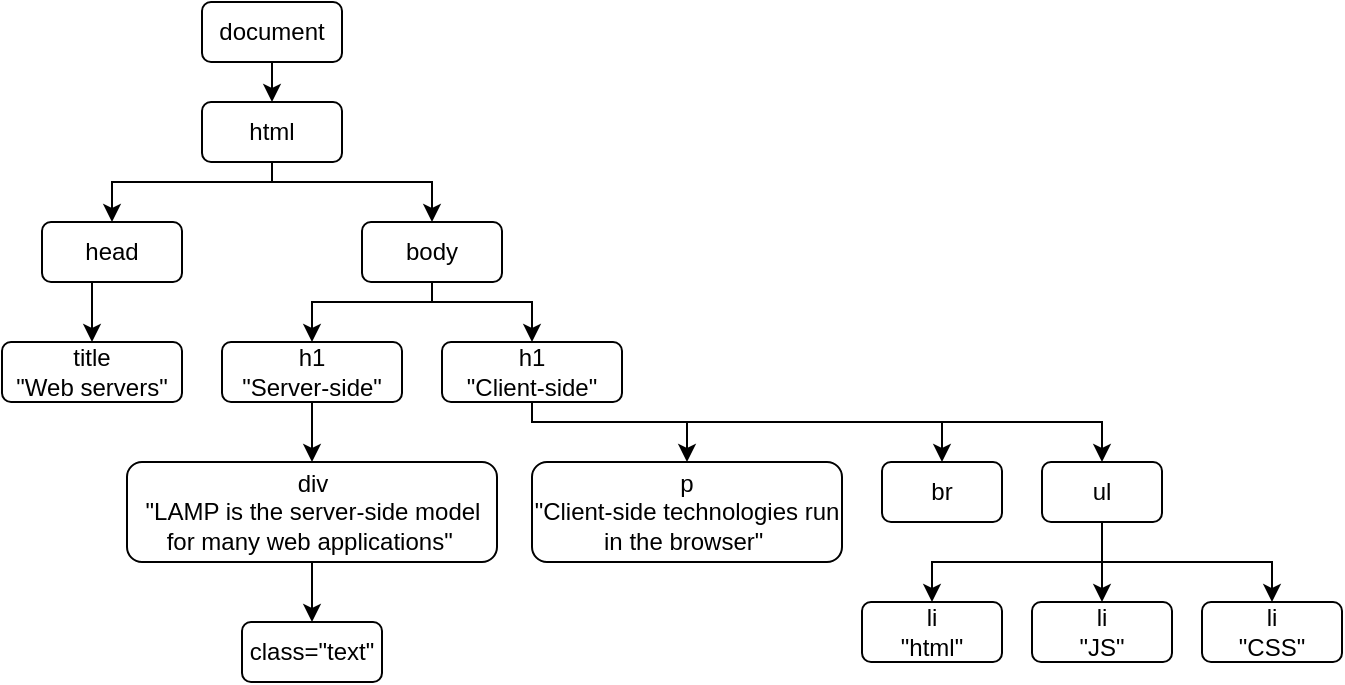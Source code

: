 <mxfile version="12.1.3" type="github" pages="1">
  <diagram id="7iYxX20V9NYHFFovucrL" name="Page-1">
    <mxGraphModel dx="522" dy="368" grid="1" gridSize="10" guides="1" tooltips="1" connect="1" arrows="1" fold="1" page="1" pageScale="1" pageWidth="850" pageHeight="1100" math="0" shadow="0">
      <root>
        <mxCell id="0"/>
        <mxCell id="1" parent="0"/>
        <mxCell id="UbelD7YlK1ilenWH16iY-14" style="edgeStyle=orthogonalEdgeStyle;rounded=0;orthogonalLoop=1;jettySize=auto;html=1;exitX=0.5;exitY=1;exitDx=0;exitDy=0;entryX=0.5;entryY=0;entryDx=0;entryDy=0;" edge="1" parent="1" source="UbelD7YlK1ilenWH16iY-1" target="UbelD7YlK1ilenWH16iY-2">
          <mxGeometry relative="1" as="geometry"/>
        </mxCell>
        <mxCell id="UbelD7YlK1ilenWH16iY-1" value="document" style="rounded=1;whiteSpace=wrap;html=1;" vertex="1" parent="1">
          <mxGeometry x="210" y="40" width="70" height="30" as="geometry"/>
        </mxCell>
        <mxCell id="UbelD7YlK1ilenWH16iY-9" style="edgeStyle=orthogonalEdgeStyle;rounded=0;orthogonalLoop=1;jettySize=auto;html=1;exitX=0.5;exitY=1;exitDx=0;exitDy=0;entryX=0.5;entryY=0;entryDx=0;entryDy=0;" edge="1" parent="1" source="UbelD7YlK1ilenWH16iY-2" target="UbelD7YlK1ilenWH16iY-3">
          <mxGeometry relative="1" as="geometry">
            <Array as="points">
              <mxPoint x="245" y="130"/>
              <mxPoint x="165" y="130"/>
            </Array>
          </mxGeometry>
        </mxCell>
        <mxCell id="UbelD7YlK1ilenWH16iY-13" style="edgeStyle=orthogonalEdgeStyle;rounded=0;orthogonalLoop=1;jettySize=auto;html=1;exitX=0.5;exitY=1;exitDx=0;exitDy=0;entryX=0.5;entryY=0;entryDx=0;entryDy=0;" edge="1" parent="1" source="UbelD7YlK1ilenWH16iY-2" target="UbelD7YlK1ilenWH16iY-4">
          <mxGeometry relative="1" as="geometry">
            <Array as="points">
              <mxPoint x="245" y="130"/>
              <mxPoint x="325" y="130"/>
            </Array>
          </mxGeometry>
        </mxCell>
        <mxCell id="UbelD7YlK1ilenWH16iY-2" value="html" style="rounded=1;whiteSpace=wrap;html=1;" vertex="1" parent="1">
          <mxGeometry x="210" y="90" width="70" height="30" as="geometry"/>
        </mxCell>
        <mxCell id="UbelD7YlK1ilenWH16iY-7" style="edgeStyle=orthogonalEdgeStyle;rounded=0;orthogonalLoop=1;jettySize=auto;html=1;exitX=0.5;exitY=1;exitDx=0;exitDy=0;entryX=0.5;entryY=0;entryDx=0;entryDy=0;" edge="1" parent="1" source="UbelD7YlK1ilenWH16iY-3" target="UbelD7YlK1ilenWH16iY-5">
          <mxGeometry relative="1" as="geometry"/>
        </mxCell>
        <mxCell id="UbelD7YlK1ilenWH16iY-3" value="head" style="rounded=1;whiteSpace=wrap;html=1;" vertex="1" parent="1">
          <mxGeometry x="130" y="150" width="70" height="30" as="geometry"/>
        </mxCell>
        <mxCell id="UbelD7YlK1ilenWH16iY-17" style="edgeStyle=orthogonalEdgeStyle;rounded=0;orthogonalLoop=1;jettySize=auto;html=1;exitX=0.5;exitY=1;exitDx=0;exitDy=0;entryX=0.5;entryY=0;entryDx=0;entryDy=0;" edge="1" parent="1" source="UbelD7YlK1ilenWH16iY-4" target="UbelD7YlK1ilenWH16iY-6">
          <mxGeometry relative="1" as="geometry">
            <Array as="points">
              <mxPoint x="325" y="190"/>
              <mxPoint x="265" y="190"/>
            </Array>
          </mxGeometry>
        </mxCell>
        <mxCell id="UbelD7YlK1ilenWH16iY-18" style="edgeStyle=orthogonalEdgeStyle;rounded=0;orthogonalLoop=1;jettySize=auto;html=1;exitX=0.5;exitY=1;exitDx=0;exitDy=0;entryX=0.5;entryY=0;entryDx=0;entryDy=0;" edge="1" parent="1" source="UbelD7YlK1ilenWH16iY-4" target="UbelD7YlK1ilenWH16iY-15">
          <mxGeometry relative="1" as="geometry">
            <Array as="points">
              <mxPoint x="325" y="190"/>
              <mxPoint x="375" y="190"/>
            </Array>
          </mxGeometry>
        </mxCell>
        <mxCell id="UbelD7YlK1ilenWH16iY-4" value="body" style="rounded=1;whiteSpace=wrap;html=1;" vertex="1" parent="1">
          <mxGeometry x="290" y="150" width="70" height="30" as="geometry"/>
        </mxCell>
        <mxCell id="UbelD7YlK1ilenWH16iY-5" value="title&lt;br&gt;&quot;Web servers&quot;" style="rounded=1;whiteSpace=wrap;html=1;" vertex="1" parent="1">
          <mxGeometry x="110" y="210" width="90" height="30" as="geometry"/>
        </mxCell>
        <mxCell id="UbelD7YlK1ilenWH16iY-22" style="edgeStyle=orthogonalEdgeStyle;rounded=0;orthogonalLoop=1;jettySize=auto;html=1;exitX=0.5;exitY=1;exitDx=0;exitDy=0;" edge="1" parent="1" source="UbelD7YlK1ilenWH16iY-6" target="UbelD7YlK1ilenWH16iY-19">
          <mxGeometry relative="1" as="geometry"/>
        </mxCell>
        <mxCell id="UbelD7YlK1ilenWH16iY-6" value="h1&lt;br&gt;&quot;Server-side&quot;" style="rounded=1;whiteSpace=wrap;html=1;" vertex="1" parent="1">
          <mxGeometry x="220" y="210" width="90" height="30" as="geometry"/>
        </mxCell>
        <mxCell id="UbelD7YlK1ilenWH16iY-48" style="edgeStyle=orthogonalEdgeStyle;rounded=0;orthogonalLoop=1;jettySize=auto;html=1;exitX=0.5;exitY=1;exitDx=0;exitDy=0;entryX=0.5;entryY=0;entryDx=0;entryDy=0;" edge="1" parent="1" source="UbelD7YlK1ilenWH16iY-19" target="UbelD7YlK1ilenWH16iY-47">
          <mxGeometry relative="1" as="geometry"/>
        </mxCell>
        <mxCell id="UbelD7YlK1ilenWH16iY-19" value="div&lt;br&gt;&quot;LAMP is the server-side model for many web applications&quot;&amp;nbsp;" style="rounded=1;whiteSpace=wrap;html=1;" vertex="1" parent="1">
          <mxGeometry x="172.5" y="270" width="185" height="50" as="geometry"/>
        </mxCell>
        <mxCell id="UbelD7YlK1ilenWH16iY-49" style="edgeStyle=orthogonalEdgeStyle;rounded=0;orthogonalLoop=1;jettySize=auto;html=1;exitX=0.5;exitY=1;exitDx=0;exitDy=0;entryX=0.5;entryY=0;entryDx=0;entryDy=0;" edge="1" parent="1" source="UbelD7YlK1ilenWH16iY-15" target="UbelD7YlK1ilenWH16iY-38">
          <mxGeometry relative="1" as="geometry">
            <Array as="points">
              <mxPoint x="375" y="250"/>
              <mxPoint x="453" y="250"/>
            </Array>
          </mxGeometry>
        </mxCell>
        <mxCell id="UbelD7YlK1ilenWH16iY-50" style="edgeStyle=orthogonalEdgeStyle;rounded=0;orthogonalLoop=1;jettySize=auto;html=1;exitX=0.5;exitY=1;exitDx=0;exitDy=0;" edge="1" parent="1" source="UbelD7YlK1ilenWH16iY-15" target="UbelD7YlK1ilenWH16iY-39">
          <mxGeometry relative="1" as="geometry">
            <Array as="points">
              <mxPoint x="375" y="250"/>
              <mxPoint x="580" y="250"/>
            </Array>
          </mxGeometry>
        </mxCell>
        <mxCell id="UbelD7YlK1ilenWH16iY-51" style="edgeStyle=orthogonalEdgeStyle;rounded=0;orthogonalLoop=1;jettySize=auto;html=1;exitX=0.5;exitY=1;exitDx=0;exitDy=0;" edge="1" parent="1" source="UbelD7YlK1ilenWH16iY-15" target="UbelD7YlK1ilenWH16iY-24">
          <mxGeometry relative="1" as="geometry">
            <Array as="points">
              <mxPoint x="375" y="250"/>
              <mxPoint x="660" y="250"/>
            </Array>
          </mxGeometry>
        </mxCell>
        <mxCell id="UbelD7YlK1ilenWH16iY-15" value="h1&lt;br&gt;&quot;Client-side&quot;" style="rounded=1;whiteSpace=wrap;html=1;" vertex="1" parent="1">
          <mxGeometry x="330" y="210" width="90" height="30" as="geometry"/>
        </mxCell>
        <mxCell id="UbelD7YlK1ilenWH16iY-27" style="edgeStyle=orthogonalEdgeStyle;rounded=0;orthogonalLoop=1;jettySize=auto;html=1;exitX=0.5;exitY=1;exitDx=0;exitDy=0;entryX=0.5;entryY=0;entryDx=0;entryDy=0;" edge="1" parent="1" source="UbelD7YlK1ilenWH16iY-24" target="UbelD7YlK1ilenWH16iY-26">
          <mxGeometry relative="1" as="geometry"/>
        </mxCell>
        <mxCell id="UbelD7YlK1ilenWH16iY-30" style="edgeStyle=orthogonalEdgeStyle;rounded=0;orthogonalLoop=1;jettySize=auto;html=1;exitX=0.5;exitY=1;exitDx=0;exitDy=0;entryX=0.5;entryY=0;entryDx=0;entryDy=0;" edge="1" parent="1" source="UbelD7YlK1ilenWH16iY-24" target="UbelD7YlK1ilenWH16iY-28">
          <mxGeometry relative="1" as="geometry"/>
        </mxCell>
        <mxCell id="UbelD7YlK1ilenWH16iY-31" style="edgeStyle=orthogonalEdgeStyle;rounded=0;orthogonalLoop=1;jettySize=auto;html=1;exitX=0.5;exitY=1;exitDx=0;exitDy=0;entryX=0.5;entryY=0;entryDx=0;entryDy=0;" edge="1" parent="1" source="UbelD7YlK1ilenWH16iY-24" target="UbelD7YlK1ilenWH16iY-29">
          <mxGeometry relative="1" as="geometry"/>
        </mxCell>
        <mxCell id="UbelD7YlK1ilenWH16iY-24" value="ul" style="rounded=1;whiteSpace=wrap;html=1;" vertex="1" parent="1">
          <mxGeometry x="630" y="270" width="60" height="30" as="geometry"/>
        </mxCell>
        <mxCell id="UbelD7YlK1ilenWH16iY-26" value="li&lt;br&gt;&quot;html&quot;" style="rounded=1;whiteSpace=wrap;html=1;" vertex="1" parent="1">
          <mxGeometry x="540" y="340" width="70" height="30" as="geometry"/>
        </mxCell>
        <mxCell id="UbelD7YlK1ilenWH16iY-28" value="li&lt;br&gt;&quot;JS&quot;" style="rounded=1;whiteSpace=wrap;html=1;" vertex="1" parent="1">
          <mxGeometry x="625" y="340" width="70" height="30" as="geometry"/>
        </mxCell>
        <mxCell id="UbelD7YlK1ilenWH16iY-29" value="li&lt;br&gt;&quot;CSS&quot;" style="rounded=1;whiteSpace=wrap;html=1;" vertex="1" parent="1">
          <mxGeometry x="710" y="340" width="70" height="30" as="geometry"/>
        </mxCell>
        <mxCell id="UbelD7YlK1ilenWH16iY-38" value="p&lt;br&gt;&quot;Client-side technologies run in the browser&quot;&amp;nbsp;" style="rounded=1;whiteSpace=wrap;html=1;" vertex="1" parent="1">
          <mxGeometry x="375" y="270" width="155" height="50" as="geometry"/>
        </mxCell>
        <mxCell id="UbelD7YlK1ilenWH16iY-39" value="br" style="rounded=1;whiteSpace=wrap;html=1;" vertex="1" parent="1">
          <mxGeometry x="550" y="270" width="60" height="30" as="geometry"/>
        </mxCell>
        <mxCell id="UbelD7YlK1ilenWH16iY-47" value="class=&quot;text&quot;" style="rounded=1;whiteSpace=wrap;html=1;" vertex="1" parent="1">
          <mxGeometry x="230" y="350" width="70" height="30" as="geometry"/>
        </mxCell>
      </root>
    </mxGraphModel>
  </diagram>
</mxfile>
